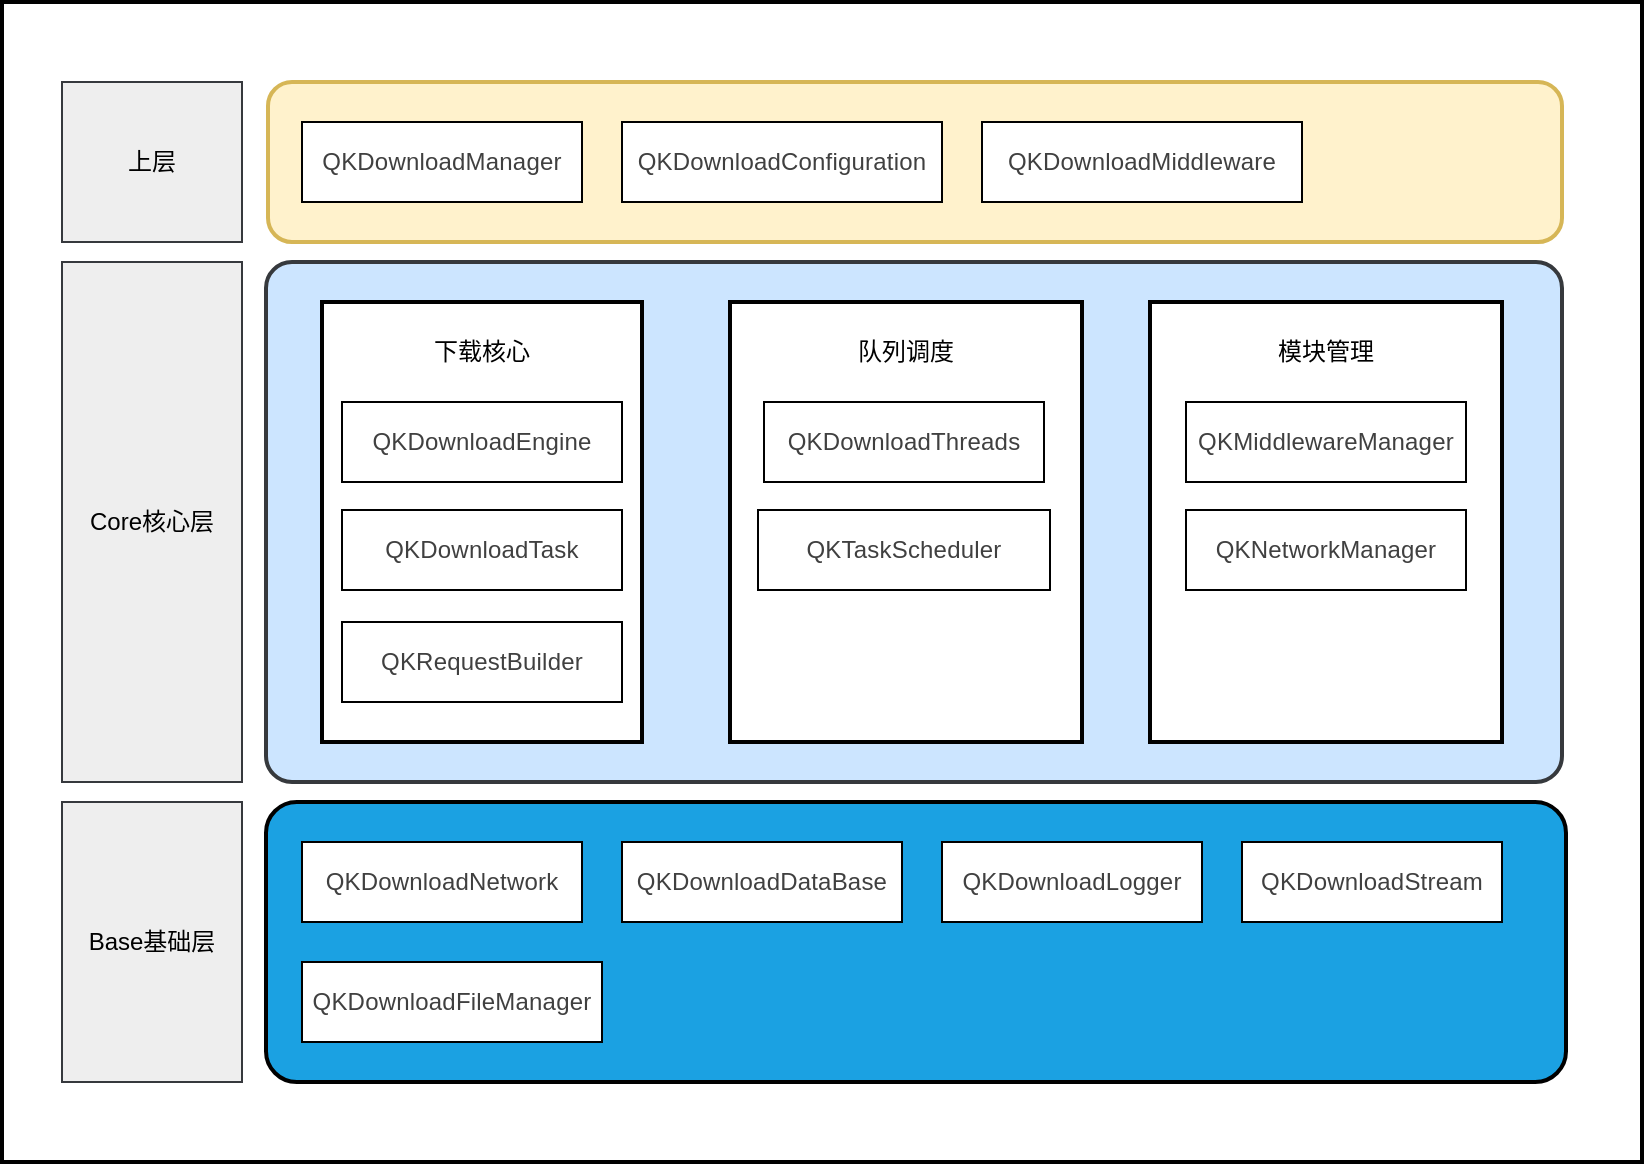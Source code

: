 <mxfile version="14.1.1" type="github"><diagram id="iiWglvtOEOgTkBerHuHD" name="Page-1"><mxGraphModel dx="2020" dy="720" grid="1" gridSize="10" guides="1" tooltips="1" connect="1" arrows="1" fold="1" page="1" pageScale="1" pageWidth="827" pageHeight="1169" math="0" shadow="0"><root><mxCell id="0"/><mxCell id="1" parent="0"/><mxCell id="ShExRLD1IxepbfxK8jlf-32" value="" style="rounded=0;whiteSpace=wrap;html=1;shadow=0;strokeColor=#000000;strokeWidth=2;gradientColor=none;" vertex="1" parent="1"><mxGeometry x="-20" y="50" width="820" height="580" as="geometry"/></mxCell><mxCell id="ShExRLD1IxepbfxK8jlf-3" value="" style="rounded=1;whiteSpace=wrap;html=1;fillColor=#1ba1e2;fontColor=#ffffff;strokeWidth=2;arcSize=11;" vertex="1" parent="1"><mxGeometry x="112" y="450" width="650" height="140" as="geometry"/></mxCell><mxCell id="ShExRLD1IxepbfxK8jlf-4" value="Base基础层" style="rounded=0;whiteSpace=wrap;html=1;direction=west;fillColor=#eeeeee;strokeColor=#36393d;" vertex="1" parent="1"><mxGeometry x="10" y="450" width="90" height="140" as="geometry"/></mxCell><mxCell id="ShExRLD1IxepbfxK8jlf-5" value="&lt;span style=&quot;color: rgb(64 , 64 , 64) ; line-height: 1.74 ; letter-spacing: 0.008em ; outline-style: none ; overflow-wrap: break-word&quot;&gt;&lt;font style=&quot;font-size: 12px&quot;&gt;QKDownloadNetwork&lt;/font&gt;&lt;/span&gt;" style="rounded=0;whiteSpace=wrap;html=1;perimeterSpacing=20;" vertex="1" parent="1"><mxGeometry x="130" y="470" width="140" height="40" as="geometry"/></mxCell><mxCell id="ShExRLD1IxepbfxK8jlf-6" value="&lt;span style=&quot;color: rgb(64 , 64 , 64) ; line-height: 1.74 ; letter-spacing: 0.008em ; outline-style: none ; overflow-wrap: break-word&quot;&gt;&lt;font style=&quot;font-size: 12px&quot;&gt;QKDownloadDataBase&lt;/font&gt;&lt;/span&gt;" style="rounded=0;whiteSpace=wrap;html=1;perimeterSpacing=20;" vertex="1" parent="1"><mxGeometry x="290" y="470" width="140" height="40" as="geometry"/></mxCell><mxCell id="ShExRLD1IxepbfxK8jlf-7" value="&lt;span style=&quot;color: rgb(64 , 64 , 64) ; line-height: 1.74 ; letter-spacing: 0.008em ; outline-style: none ; overflow-wrap: break-word&quot;&gt;&lt;font style=&quot;font-size: 12px&quot;&gt;QKDownloadLogger&lt;/font&gt;&lt;/span&gt;" style="rounded=0;whiteSpace=wrap;html=1;perimeterSpacing=20;" vertex="1" parent="1"><mxGeometry x="450" y="470" width="130" height="40" as="geometry"/></mxCell><mxCell id="ShExRLD1IxepbfxK8jlf-8" value="&lt;span style=&quot;color: rgb(64 , 64 , 64) ; line-height: 1.74 ; letter-spacing: 0.008em ; outline-style: none ; overflow-wrap: break-word&quot;&gt;&lt;font style=&quot;font-size: 12px&quot;&gt;QKDownloadStream&lt;/font&gt;&lt;/span&gt;" style="rounded=0;whiteSpace=wrap;html=1;perimeterSpacing=20;" vertex="1" parent="1"><mxGeometry x="600" y="470" width="130" height="40" as="geometry"/></mxCell><mxCell id="ShExRLD1IxepbfxK8jlf-9" value="&lt;span style=&quot;color: rgb(64 , 64 , 64) ; line-height: 1.74 ; letter-spacing: 0.008em ; outline-style: none ; overflow-wrap: break-word&quot;&gt;&lt;font style=&quot;font-size: 12px&quot;&gt;QKDownloadFileManager&lt;/font&gt;&lt;/span&gt;" style="rounded=0;whiteSpace=wrap;html=1;perimeterSpacing=20;" vertex="1" parent="1"><mxGeometry x="130" y="530" width="150" height="40" as="geometry"/></mxCell><mxCell id="ShExRLD1IxepbfxK8jlf-10" value="Core核心层" style="rounded=0;whiteSpace=wrap;html=1;direction=west;fillColor=#eeeeee;strokeColor=#36393d;" vertex="1" parent="1"><mxGeometry x="10" y="180" width="90" height="260" as="geometry"/></mxCell><mxCell id="ShExRLD1IxepbfxK8jlf-11" value="" style="rounded=1;whiteSpace=wrap;html=1;strokeColor=#36393d;strokeWidth=2;fillColor=#cce5ff;arcSize=5;" vertex="1" parent="1"><mxGeometry x="112" y="180" width="648" height="260" as="geometry"/></mxCell><mxCell id="ShExRLD1IxepbfxK8jlf-20" value="" style="rounded=0;whiteSpace=wrap;html=1;strokeColor=#000000;strokeWidth=2;gradientColor=none;" vertex="1" parent="1"><mxGeometry x="344" y="200" width="176" height="220" as="geometry"/></mxCell><mxCell id="ShExRLD1IxepbfxK8jlf-15" value="&lt;span style=&quot;color: rgb(64 , 64 , 64) ; line-height: 1.74 ; letter-spacing: 0.008em ; outline-style: none ; overflow-wrap: break-word&quot;&gt;&lt;font style=&quot;font-size: 12px&quot;&gt;QKDownloadThreads&lt;/font&gt;&lt;/span&gt;" style="rounded=0;whiteSpace=wrap;html=1;perimeterSpacing=20;" vertex="1" parent="1"><mxGeometry x="361" y="250" width="140" height="40" as="geometry"/></mxCell><mxCell id="ShExRLD1IxepbfxK8jlf-17" value="&lt;span style=&quot;color: rgb(64 , 64 , 64) ; line-height: 1.74 ; letter-spacing: 0.008em ; outline-style: none ; overflow-wrap: break-word&quot;&gt;&lt;font style=&quot;font-size: 12px&quot;&gt;QKTaskScheduler&lt;/font&gt;&lt;/span&gt;" style="rounded=0;whiteSpace=wrap;html=1;perimeterSpacing=20;" vertex="1" parent="1"><mxGeometry x="358" y="304" width="146" height="40" as="geometry"/></mxCell><mxCell id="ShExRLD1IxepbfxK8jlf-18" value="" style="rounded=0;whiteSpace=wrap;html=1;strokeColor=#000000;strokeWidth=2;gradientColor=none;" vertex="1" parent="1"><mxGeometry x="140" y="200" width="160" height="220" as="geometry"/></mxCell><mxCell id="ShExRLD1IxepbfxK8jlf-16" value="&lt;span style=&quot;color: rgb(64 , 64 , 64) ; line-height: 1.74 ; letter-spacing: 0.008em ; outline-style: none ; overflow-wrap: break-word&quot;&gt;&lt;font style=&quot;font-size: 12px&quot;&gt;QKRequestBuilder&lt;/font&gt;&lt;/span&gt;" style="rounded=0;whiteSpace=wrap;html=1;perimeterSpacing=20;" vertex="1" parent="1"><mxGeometry x="150" y="360" width="140" height="40" as="geometry"/></mxCell><mxCell id="ShExRLD1IxepbfxK8jlf-14" value="&lt;span style=&quot;color: rgb(64 , 64 , 64) ; line-height: 1.74 ; letter-spacing: 0.008em ; outline-style: none ; overflow-wrap: break-word&quot;&gt;&lt;font style=&quot;font-size: 12px&quot;&gt;QKDownloadTask&lt;/font&gt;&lt;/span&gt;" style="rounded=0;whiteSpace=wrap;html=1;perimeterSpacing=20;" vertex="1" parent="1"><mxGeometry x="150" y="304" width="140" height="40" as="geometry"/></mxCell><mxCell id="ShExRLD1IxepbfxK8jlf-13" value="&lt;span style=&quot;color: rgb(64 , 64 , 64) ; line-height: 1.74 ; letter-spacing: 0.008em ; outline-style: none ; overflow-wrap: break-word&quot;&gt;&lt;font style=&quot;font-size: 12px&quot;&gt;QKDownloadEngine&lt;/font&gt;&lt;/span&gt;" style="rounded=0;whiteSpace=wrap;html=1;perimeterSpacing=20;shadow=0;" vertex="1" parent="1"><mxGeometry x="150" y="250" width="140" height="40" as="geometry"/></mxCell><mxCell id="ShExRLD1IxepbfxK8jlf-19" value="下载核心" style="text;html=1;strokeColor=none;fillColor=none;align=center;verticalAlign=middle;whiteSpace=wrap;rounded=0;" vertex="1" parent="1"><mxGeometry x="190" y="210" width="60" height="30" as="geometry"/></mxCell><mxCell id="ShExRLD1IxepbfxK8jlf-21" value="队列调度" style="text;html=1;strokeColor=none;fillColor=none;align=center;verticalAlign=middle;whiteSpace=wrap;rounded=0;shadow=0;" vertex="1" parent="1"><mxGeometry x="407" y="215" width="50" height="20" as="geometry"/></mxCell><mxCell id="ShExRLD1IxepbfxK8jlf-22" value="" style="rounded=0;whiteSpace=wrap;html=1;strokeColor=#000000;strokeWidth=2;gradientColor=none;" vertex="1" parent="1"><mxGeometry x="554" y="200" width="176" height="220" as="geometry"/></mxCell><mxCell id="ShExRLD1IxepbfxK8jlf-24" value="模块管理" style="text;html=1;strokeColor=none;fillColor=none;align=center;verticalAlign=middle;whiteSpace=wrap;rounded=0;shadow=0;" vertex="1" parent="1"><mxGeometry x="617" y="215" width="50" height="20" as="geometry"/></mxCell><mxCell id="ShExRLD1IxepbfxK8jlf-25" value="&lt;span style=&quot;color: rgb(64 , 64 , 64) ; line-height: 1.74 ; letter-spacing: 0.008em ; outline-style: none ; overflow-wrap: break-word&quot;&gt;&lt;font style=&quot;font-size: 12px&quot;&gt;QKMiddlewareManager&lt;/font&gt;&lt;/span&gt;" style="rounded=0;whiteSpace=wrap;html=1;perimeterSpacing=20;" vertex="1" parent="1"><mxGeometry x="572" y="250" width="140" height="40" as="geometry"/></mxCell><mxCell id="ShExRLD1IxepbfxK8jlf-26" value="&lt;span style=&quot;color: rgb(64 , 64 , 64) ; line-height: 1.74 ; letter-spacing: 0.008em ; outline-style: none ; overflow-wrap: break-word&quot;&gt;&lt;font style=&quot;font-size: 12px&quot;&gt;QKNetworkManager&lt;/font&gt;&lt;/span&gt;" style="rounded=0;whiteSpace=wrap;html=1;perimeterSpacing=20;" vertex="1" parent="1"><mxGeometry x="572" y="304" width="140" height="40" as="geometry"/></mxCell><mxCell id="ShExRLD1IxepbfxK8jlf-27" value="" style="rounded=1;whiteSpace=wrap;html=1;shadow=0;strokeColor=#d6b656;strokeWidth=2;fillColor=#fff2cc;" vertex="1" parent="1"><mxGeometry x="113" y="90" width="647" height="80" as="geometry"/></mxCell><mxCell id="ShExRLD1IxepbfxK8jlf-28" value="上层" style="rounded=0;whiteSpace=wrap;html=1;direction=west;fillColor=#eeeeee;strokeColor=#36393d;" vertex="1" parent="1"><mxGeometry x="10" y="90" width="90" height="80" as="geometry"/></mxCell><mxCell id="ShExRLD1IxepbfxK8jlf-29" value="&lt;span style=&quot;color: rgb(64 , 64 , 64) ; line-height: 1.74 ; letter-spacing: 0.008em ; outline-style: none ; overflow-wrap: break-word&quot;&gt;&lt;font style=&quot;font-size: 12px&quot;&gt;QKDownloadManager&lt;/font&gt;&lt;/span&gt;" style="rounded=0;whiteSpace=wrap;html=1;perimeterSpacing=20;shadow=0;" vertex="1" parent="1"><mxGeometry x="130" y="110" width="140" height="40" as="geometry"/></mxCell><mxCell id="ShExRLD1IxepbfxK8jlf-30" value="&lt;span style=&quot;color: rgb(64 , 64 , 64) ; line-height: 1.74 ; letter-spacing: 0.008em ; outline-style: none ; overflow-wrap: break-word&quot;&gt;&lt;font style=&quot;font-size: 12px&quot;&gt;QKDownloadConfiguration&lt;/font&gt;&lt;/span&gt;" style="rounded=0;whiteSpace=wrap;html=1;perimeterSpacing=20;shadow=0;" vertex="1" parent="1"><mxGeometry x="290" y="110" width="160" height="40" as="geometry"/></mxCell><mxCell id="ShExRLD1IxepbfxK8jlf-31" value="&lt;span style=&quot;color: rgb(64 , 64 , 64) ; line-height: 1.74 ; letter-spacing: 0.008em ; outline-style: none ; overflow-wrap: break-word&quot;&gt;&lt;font style=&quot;font-size: 12px&quot;&gt;QKDownloadMiddleware&lt;/font&gt;&lt;/span&gt;" style="rounded=0;whiteSpace=wrap;html=1;perimeterSpacing=20;shadow=0;" vertex="1" parent="1"><mxGeometry x="470" y="110" width="160" height="40" as="geometry"/></mxCell></root></mxGraphModel></diagram></mxfile>